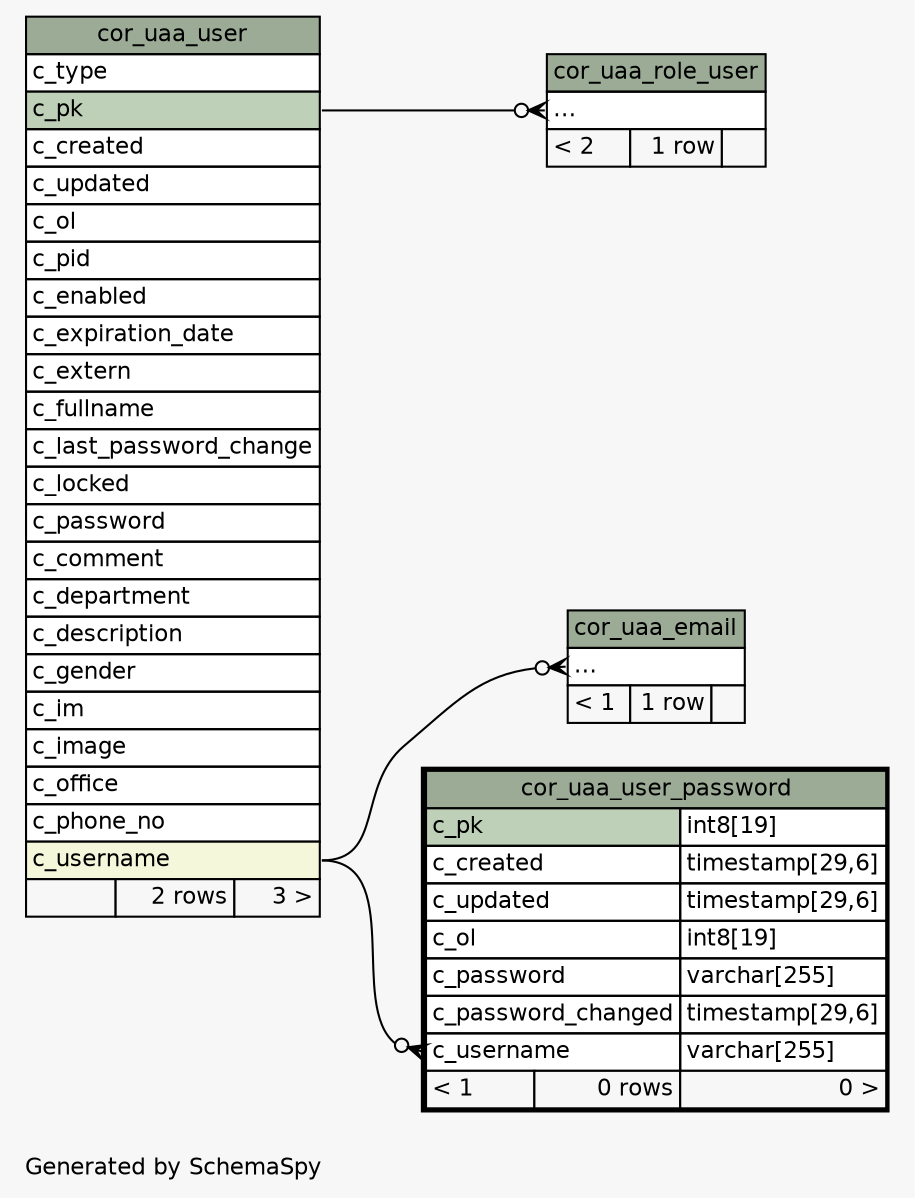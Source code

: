 // dot 2.43.0 on Linux 5.11.0-1021-azure
// SchemaSpy rev Unknown
digraph "twoDegreesRelationshipsDiagram" {
  graph [
    rankdir="RL"
    bgcolor="#f7f7f7"
    label="\nGenerated by SchemaSpy"
    labeljust="l"
    nodesep="0.18"
    ranksep="0.46"
    fontname="Helvetica"
    fontsize="11"
  ];
  node [
    fontname="Helvetica"
    fontsize="11"
    shape="plaintext"
  ];
  edge [
    arrowsize="0.8"
  ];
  "cor_uaa_email":"elipses":w -> "cor_uaa_user":"c_username":e [arrowhead=none dir=back arrowtail=crowodot];
  "cor_uaa_role_user":"elipses":w -> "cor_uaa_user":"c_pk":e [arrowhead=none dir=back arrowtail=crowodot];
  "cor_uaa_user_password":"c_username":w -> "cor_uaa_user":"c_username":e [arrowhead=none dir=back arrowtail=crowodot];
  "cor_uaa_email" [
    label=<
    <TABLE BORDER="0" CELLBORDER="1" CELLSPACING="0" BGCOLOR="#ffffff">
      <TR><TD COLSPAN="3" BGCOLOR="#9bab96" ALIGN="CENTER">cor_uaa_email</TD></TR>
      <TR><TD PORT="elipses" COLSPAN="3" ALIGN="LEFT">...</TD></TR>
      <TR><TD ALIGN="LEFT" BGCOLOR="#f7f7f7">&lt; 1</TD><TD ALIGN="RIGHT" BGCOLOR="#f7f7f7">1 row</TD><TD ALIGN="RIGHT" BGCOLOR="#f7f7f7">  </TD></TR>
    </TABLE>>
    URL="cor_uaa_email.html"
    tooltip="cor_uaa_email"
  ];
  "cor_uaa_role_user" [
    label=<
    <TABLE BORDER="0" CELLBORDER="1" CELLSPACING="0" BGCOLOR="#ffffff">
      <TR><TD COLSPAN="3" BGCOLOR="#9bab96" ALIGN="CENTER">cor_uaa_role_user</TD></TR>
      <TR><TD PORT="elipses" COLSPAN="3" ALIGN="LEFT">...</TD></TR>
      <TR><TD ALIGN="LEFT" BGCOLOR="#f7f7f7">&lt; 2</TD><TD ALIGN="RIGHT" BGCOLOR="#f7f7f7">1 row</TD><TD ALIGN="RIGHT" BGCOLOR="#f7f7f7">  </TD></TR>
    </TABLE>>
    URL="cor_uaa_role_user.html"
    tooltip="cor_uaa_role_user"
  ];
  "cor_uaa_user" [
    label=<
    <TABLE BORDER="0" CELLBORDER="1" CELLSPACING="0" BGCOLOR="#ffffff">
      <TR><TD COLSPAN="3" BGCOLOR="#9bab96" ALIGN="CENTER">cor_uaa_user</TD></TR>
      <TR><TD PORT="c_type" COLSPAN="3" ALIGN="LEFT">c_type</TD></TR>
      <TR><TD PORT="c_pk" COLSPAN="3" BGCOLOR="#bed1b8" ALIGN="LEFT">c_pk</TD></TR>
      <TR><TD PORT="c_created" COLSPAN="3" ALIGN="LEFT">c_created</TD></TR>
      <TR><TD PORT="c_updated" COLSPAN="3" ALIGN="LEFT">c_updated</TD></TR>
      <TR><TD PORT="c_ol" COLSPAN="3" ALIGN="LEFT">c_ol</TD></TR>
      <TR><TD PORT="c_pid" COLSPAN="3" ALIGN="LEFT">c_pid</TD></TR>
      <TR><TD PORT="c_enabled" COLSPAN="3" ALIGN="LEFT">c_enabled</TD></TR>
      <TR><TD PORT="c_expiration_date" COLSPAN="3" ALIGN="LEFT">c_expiration_date</TD></TR>
      <TR><TD PORT="c_extern" COLSPAN="3" ALIGN="LEFT">c_extern</TD></TR>
      <TR><TD PORT="c_fullname" COLSPAN="3" ALIGN="LEFT">c_fullname</TD></TR>
      <TR><TD PORT="c_last_password_change" COLSPAN="3" ALIGN="LEFT">c_last_password_change</TD></TR>
      <TR><TD PORT="c_locked" COLSPAN="3" ALIGN="LEFT">c_locked</TD></TR>
      <TR><TD PORT="c_password" COLSPAN="3" ALIGN="LEFT">c_password</TD></TR>
      <TR><TD PORT="c_comment" COLSPAN="3" ALIGN="LEFT">c_comment</TD></TR>
      <TR><TD PORT="c_department" COLSPAN="3" ALIGN="LEFT">c_department</TD></TR>
      <TR><TD PORT="c_description" COLSPAN="3" ALIGN="LEFT">c_description</TD></TR>
      <TR><TD PORT="c_gender" COLSPAN="3" ALIGN="LEFT">c_gender</TD></TR>
      <TR><TD PORT="c_im" COLSPAN="3" ALIGN="LEFT">c_im</TD></TR>
      <TR><TD PORT="c_image" COLSPAN="3" ALIGN="LEFT">c_image</TD></TR>
      <TR><TD PORT="c_office" COLSPAN="3" ALIGN="LEFT">c_office</TD></TR>
      <TR><TD PORT="c_phone_no" COLSPAN="3" ALIGN="LEFT">c_phone_no</TD></TR>
      <TR><TD PORT="c_username" COLSPAN="3" BGCOLOR="#f4f7da" ALIGN="LEFT">c_username</TD></TR>
      <TR><TD ALIGN="LEFT" BGCOLOR="#f7f7f7">  </TD><TD ALIGN="RIGHT" BGCOLOR="#f7f7f7">2 rows</TD><TD ALIGN="RIGHT" BGCOLOR="#f7f7f7">3 &gt;</TD></TR>
    </TABLE>>
    URL="cor_uaa_user.html"
    tooltip="cor_uaa_user"
  ];
  "cor_uaa_user_password" [
    label=<
    <TABLE BORDER="2" CELLBORDER="1" CELLSPACING="0" BGCOLOR="#ffffff">
      <TR><TD COLSPAN="3" BGCOLOR="#9bab96" ALIGN="CENTER">cor_uaa_user_password</TD></TR>
      <TR><TD PORT="c_pk" COLSPAN="2" BGCOLOR="#bed1b8" ALIGN="LEFT">c_pk</TD><TD PORT="c_pk.type" ALIGN="LEFT">int8[19]</TD></TR>
      <TR><TD PORT="c_created" COLSPAN="2" ALIGN="LEFT">c_created</TD><TD PORT="c_created.type" ALIGN="LEFT">timestamp[29,6]</TD></TR>
      <TR><TD PORT="c_updated" COLSPAN="2" ALIGN="LEFT">c_updated</TD><TD PORT="c_updated.type" ALIGN="LEFT">timestamp[29,6]</TD></TR>
      <TR><TD PORT="c_ol" COLSPAN="2" ALIGN="LEFT">c_ol</TD><TD PORT="c_ol.type" ALIGN="LEFT">int8[19]</TD></TR>
      <TR><TD PORT="c_password" COLSPAN="2" ALIGN="LEFT">c_password</TD><TD PORT="c_password.type" ALIGN="LEFT">varchar[255]</TD></TR>
      <TR><TD PORT="c_password_changed" COLSPAN="2" ALIGN="LEFT">c_password_changed</TD><TD PORT="c_password_changed.type" ALIGN="LEFT">timestamp[29,6]</TD></TR>
      <TR><TD PORT="c_username" COLSPAN="2" ALIGN="LEFT">c_username</TD><TD PORT="c_username.type" ALIGN="LEFT">varchar[255]</TD></TR>
      <TR><TD ALIGN="LEFT" BGCOLOR="#f7f7f7">&lt; 1</TD><TD ALIGN="RIGHT" BGCOLOR="#f7f7f7">0 rows</TD><TD ALIGN="RIGHT" BGCOLOR="#f7f7f7">0 &gt;</TD></TR>
    </TABLE>>
    URL="cor_uaa_user_password.html"
    tooltip="cor_uaa_user_password"
  ];
}
